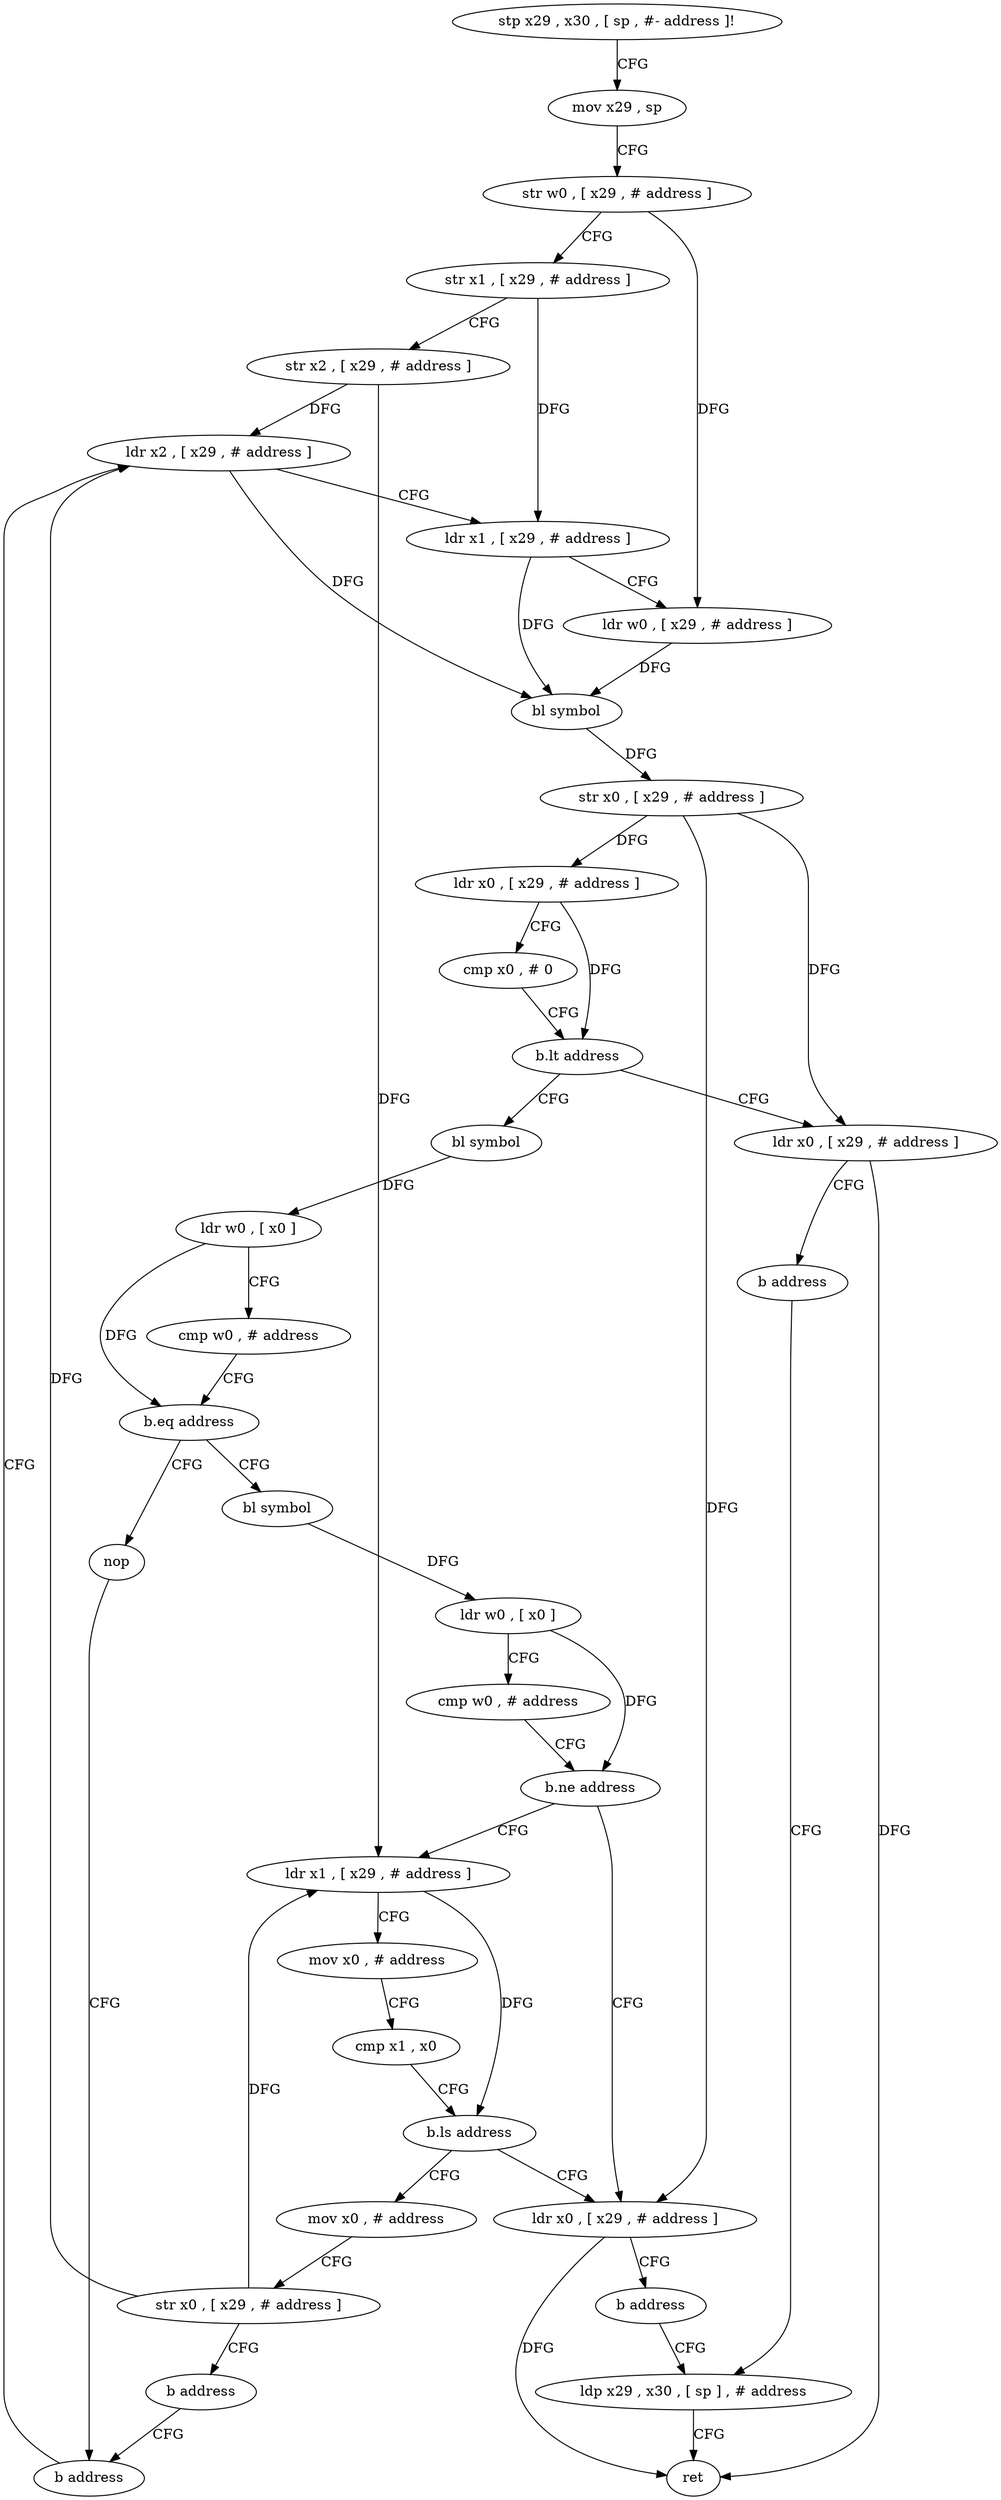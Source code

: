 digraph "func" {
"4246672" [label = "stp x29 , x30 , [ sp , #- address ]!" ]
"4246676" [label = "mov x29 , sp" ]
"4246680" [label = "str w0 , [ x29 , # address ]" ]
"4246684" [label = "str x1 , [ x29 , # address ]" ]
"4246688" [label = "str x2 , [ x29 , # address ]" ]
"4246692" [label = "ldr x2 , [ x29 , # address ]" ]
"4246732" [label = "bl symbol" ]
"4246736" [label = "ldr w0 , [ x0 ]" ]
"4246740" [label = "cmp w0 , # address" ]
"4246744" [label = "b.eq address" ]
"4246800" [label = "nop" ]
"4246748" [label = "bl symbol" ]
"4246724" [label = "ldr x0 , [ x29 , # address ]" ]
"4246728" [label = "b address" ]
"4246808" [label = "ldp x29 , x30 , [ sp ] , # address" ]
"4246804" [label = "b address" ]
"4246752" [label = "ldr w0 , [ x0 ]" ]
"4246756" [label = "cmp w0 , # address" ]
"4246760" [label = "b.ne address" ]
"4246792" [label = "ldr x0 , [ x29 , # address ]" ]
"4246764" [label = "ldr x1 , [ x29 , # address ]" ]
"4246812" [label = "ret" ]
"4246696" [label = "ldr x1 , [ x29 , # address ]" ]
"4246700" [label = "ldr w0 , [ x29 , # address ]" ]
"4246704" [label = "bl symbol" ]
"4246708" [label = "str x0 , [ x29 , # address ]" ]
"4246712" [label = "ldr x0 , [ x29 , # address ]" ]
"4246716" [label = "cmp x0 , # 0" ]
"4246720" [label = "b.lt address" ]
"4246796" [label = "b address" ]
"4246768" [label = "mov x0 , # address" ]
"4246772" [label = "cmp x1 , x0" ]
"4246776" [label = "b.ls address" ]
"4246780" [label = "mov x0 , # address" ]
"4246784" [label = "str x0 , [ x29 , # address ]" ]
"4246788" [label = "b address" ]
"4246672" -> "4246676" [ label = "CFG" ]
"4246676" -> "4246680" [ label = "CFG" ]
"4246680" -> "4246684" [ label = "CFG" ]
"4246680" -> "4246700" [ label = "DFG" ]
"4246684" -> "4246688" [ label = "CFG" ]
"4246684" -> "4246696" [ label = "DFG" ]
"4246688" -> "4246692" [ label = "DFG" ]
"4246688" -> "4246764" [ label = "DFG" ]
"4246692" -> "4246696" [ label = "CFG" ]
"4246692" -> "4246704" [ label = "DFG" ]
"4246732" -> "4246736" [ label = "DFG" ]
"4246736" -> "4246740" [ label = "CFG" ]
"4246736" -> "4246744" [ label = "DFG" ]
"4246740" -> "4246744" [ label = "CFG" ]
"4246744" -> "4246800" [ label = "CFG" ]
"4246744" -> "4246748" [ label = "CFG" ]
"4246800" -> "4246804" [ label = "CFG" ]
"4246748" -> "4246752" [ label = "DFG" ]
"4246724" -> "4246728" [ label = "CFG" ]
"4246724" -> "4246812" [ label = "DFG" ]
"4246728" -> "4246808" [ label = "CFG" ]
"4246808" -> "4246812" [ label = "CFG" ]
"4246804" -> "4246692" [ label = "CFG" ]
"4246752" -> "4246756" [ label = "CFG" ]
"4246752" -> "4246760" [ label = "DFG" ]
"4246756" -> "4246760" [ label = "CFG" ]
"4246760" -> "4246792" [ label = "CFG" ]
"4246760" -> "4246764" [ label = "CFG" ]
"4246792" -> "4246796" [ label = "CFG" ]
"4246792" -> "4246812" [ label = "DFG" ]
"4246764" -> "4246768" [ label = "CFG" ]
"4246764" -> "4246776" [ label = "DFG" ]
"4246696" -> "4246700" [ label = "CFG" ]
"4246696" -> "4246704" [ label = "DFG" ]
"4246700" -> "4246704" [ label = "DFG" ]
"4246704" -> "4246708" [ label = "DFG" ]
"4246708" -> "4246712" [ label = "DFG" ]
"4246708" -> "4246724" [ label = "DFG" ]
"4246708" -> "4246792" [ label = "DFG" ]
"4246712" -> "4246716" [ label = "CFG" ]
"4246712" -> "4246720" [ label = "DFG" ]
"4246716" -> "4246720" [ label = "CFG" ]
"4246720" -> "4246732" [ label = "CFG" ]
"4246720" -> "4246724" [ label = "CFG" ]
"4246796" -> "4246808" [ label = "CFG" ]
"4246768" -> "4246772" [ label = "CFG" ]
"4246772" -> "4246776" [ label = "CFG" ]
"4246776" -> "4246792" [ label = "CFG" ]
"4246776" -> "4246780" [ label = "CFG" ]
"4246780" -> "4246784" [ label = "CFG" ]
"4246784" -> "4246788" [ label = "CFG" ]
"4246784" -> "4246692" [ label = "DFG" ]
"4246784" -> "4246764" [ label = "DFG" ]
"4246788" -> "4246804" [ label = "CFG" ]
}
